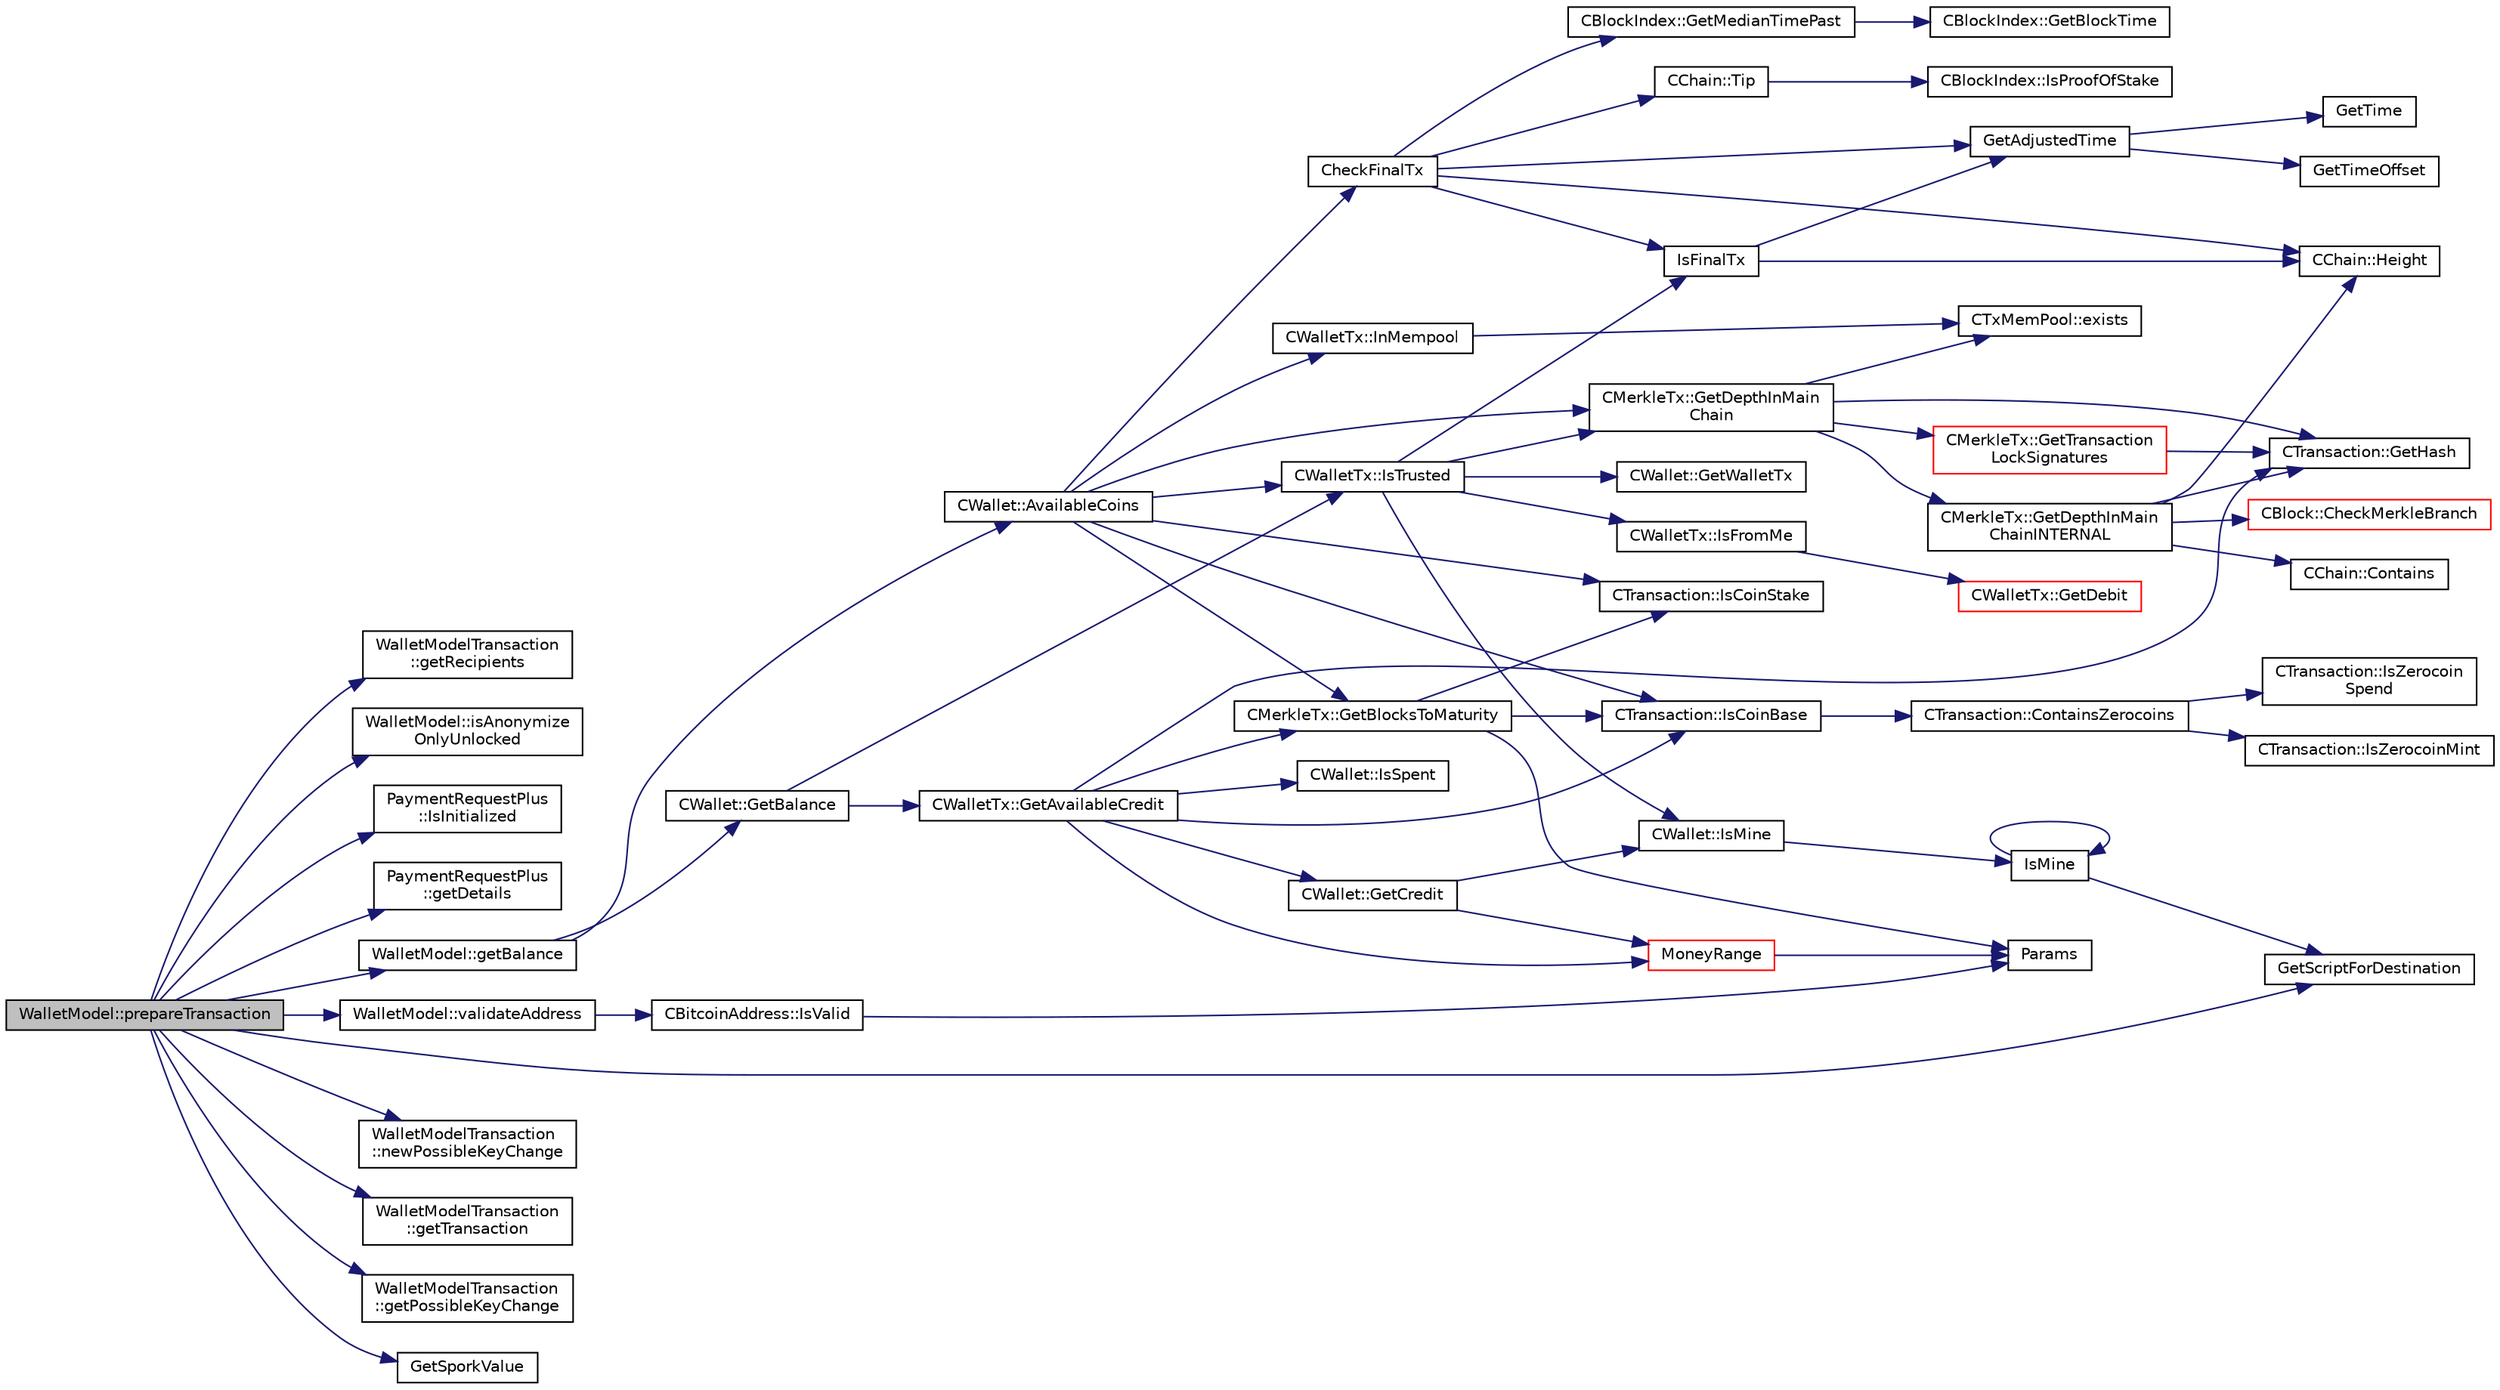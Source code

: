 digraph "WalletModel::prepareTransaction"
{
  edge [fontname="Helvetica",fontsize="10",labelfontname="Helvetica",labelfontsize="10"];
  node [fontname="Helvetica",fontsize="10",shape=record];
  rankdir="LR";
  Node1179 [label="WalletModel::prepareTransaction",height=0.2,width=0.4,color="black", fillcolor="grey75", style="filled", fontcolor="black"];
  Node1179 -> Node1180 [color="midnightblue",fontsize="10",style="solid",fontname="Helvetica"];
  Node1180 [label="WalletModelTransaction\l::getRecipients",height=0.2,width=0.4,color="black", fillcolor="white", style="filled",URL="$class_wallet_model_transaction.html#a477180740c53bbbaed217faec2ccb8fa"];
  Node1179 -> Node1181 [color="midnightblue",fontsize="10",style="solid",fontname="Helvetica"];
  Node1181 [label="WalletModel::isAnonymize\lOnlyUnlocked",height=0.2,width=0.4,color="black", fillcolor="white", style="filled",URL="$class_wallet_model.html#ad170da7fccb70726a4527d67c8f26340"];
  Node1179 -> Node1182 [color="midnightblue",fontsize="10",style="solid",fontname="Helvetica"];
  Node1182 [label="PaymentRequestPlus\l::IsInitialized",height=0.2,width=0.4,color="black", fillcolor="white", style="filled",URL="$class_payment_request_plus.html#aa3d8c57af7c7bc4ffbc31da32e5a40a6"];
  Node1179 -> Node1183 [color="midnightblue",fontsize="10",style="solid",fontname="Helvetica"];
  Node1183 [label="PaymentRequestPlus\l::getDetails",height=0.2,width=0.4,color="black", fillcolor="white", style="filled",URL="$class_payment_request_plus.html#ab0ebee8009c066b45811fe59a07da230"];
  Node1179 -> Node1184 [color="midnightblue",fontsize="10",style="solid",fontname="Helvetica"];
  Node1184 [label="WalletModel::validateAddress",height=0.2,width=0.4,color="black", fillcolor="white", style="filled",URL="$class_wallet_model.html#a04604615253aeaae1253b1412a70a1f7"];
  Node1184 -> Node1185 [color="midnightblue",fontsize="10",style="solid",fontname="Helvetica"];
  Node1185 [label="CBitcoinAddress::IsValid",height=0.2,width=0.4,color="black", fillcolor="white", style="filled",URL="$class_c_bitcoin_address.html#ab39907ce6895062a8f8bf585270ef13b"];
  Node1185 -> Node1186 [color="midnightblue",fontsize="10",style="solid",fontname="Helvetica"];
  Node1186 [label="Params",height=0.2,width=0.4,color="black", fillcolor="white", style="filled",URL="$chainparams_8cpp.html#ace5c5b706d71a324a417dd2db394fd4a",tooltip="Return the currently selected parameters. "];
  Node1179 -> Node1187 [color="midnightblue",fontsize="10",style="solid",fontname="Helvetica"];
  Node1187 [label="GetScriptForDestination",height=0.2,width=0.4,color="black", fillcolor="white", style="filled",URL="$standard_8cpp.html#ae40f28d3b46c21033f6ee1f1200d0321"];
  Node1179 -> Node1188 [color="midnightblue",fontsize="10",style="solid",fontname="Helvetica"];
  Node1188 [label="WalletModel::getBalance",height=0.2,width=0.4,color="black", fillcolor="white", style="filled",URL="$class_wallet_model.html#a4d2cb225a19b89c64f4b5d81faf89beb"];
  Node1188 -> Node1189 [color="midnightblue",fontsize="10",style="solid",fontname="Helvetica"];
  Node1189 [label="CWallet::AvailableCoins",height=0.2,width=0.4,color="black", fillcolor="white", style="filled",URL="$group___actions.html#ga8110e889be0f5915104e07bfe3839c68",tooltip="populate vCoins with vector of available COutputs. "];
  Node1189 -> Node1190 [color="midnightblue",fontsize="10",style="solid",fontname="Helvetica"];
  Node1190 [label="CheckFinalTx",height=0.2,width=0.4,color="black", fillcolor="white", style="filled",URL="$main_8cpp.html#a7e254ea66e047c3d3ed0bedc5997fc4f",tooltip="Check if transaction will be final in the next block to be created. "];
  Node1190 -> Node1191 [color="midnightblue",fontsize="10",style="solid",fontname="Helvetica"];
  Node1191 [label="CChain::Height",height=0.2,width=0.4,color="black", fillcolor="white", style="filled",URL="$class_c_chain.html#ad4758bc8872ce065a9579f77c3171d40",tooltip="Return the maximal height in the chain. "];
  Node1190 -> Node1192 [color="midnightblue",fontsize="10",style="solid",fontname="Helvetica"];
  Node1192 [label="CChain::Tip",height=0.2,width=0.4,color="black", fillcolor="white", style="filled",URL="$class_c_chain.html#a40ccefec14f8f3195c08c827af8cf412",tooltip="Returns the index entry for the tip of this chain, or NULL if none. "];
  Node1192 -> Node1193 [color="midnightblue",fontsize="10",style="solid",fontname="Helvetica"];
  Node1193 [label="CBlockIndex::IsProofOfStake",height=0.2,width=0.4,color="black", fillcolor="white", style="filled",URL="$class_c_block_index.html#a2438a891e9d43821c0d99e1bdac56fde"];
  Node1190 -> Node1194 [color="midnightblue",fontsize="10",style="solid",fontname="Helvetica"];
  Node1194 [label="CBlockIndex::GetMedianTimePast",height=0.2,width=0.4,color="black", fillcolor="white", style="filled",URL="$class_c_block_index.html#aa9bd0ab02cf8b9c866618cee3a5a0583"];
  Node1194 -> Node1195 [color="midnightblue",fontsize="10",style="solid",fontname="Helvetica"];
  Node1195 [label="CBlockIndex::GetBlockTime",height=0.2,width=0.4,color="black", fillcolor="white", style="filled",URL="$class_c_block_index.html#a9fe0d4463c07c466f66252e8eec25f5c"];
  Node1190 -> Node1196 [color="midnightblue",fontsize="10",style="solid",fontname="Helvetica"];
  Node1196 [label="GetAdjustedTime",height=0.2,width=0.4,color="black", fillcolor="white", style="filled",URL="$timedata_8cpp.html#a09f81b9c7650f898cf3cf305b87547e6"];
  Node1196 -> Node1197 [color="midnightblue",fontsize="10",style="solid",fontname="Helvetica"];
  Node1197 [label="GetTime",height=0.2,width=0.4,color="black", fillcolor="white", style="filled",URL="$utiltime_8cpp.html#a46fac5fba8ba905b5f9acb364f5d8c6f",tooltip="For unit testing. "];
  Node1196 -> Node1198 [color="midnightblue",fontsize="10",style="solid",fontname="Helvetica"];
  Node1198 [label="GetTimeOffset",height=0.2,width=0.4,color="black", fillcolor="white", style="filled",URL="$timedata_8cpp.html#a50ca5344c75631267633f15cfe5e983e",tooltip="\"Never go to sea with two chronometers; take one or three.\" Our three time sources are: ..."];
  Node1190 -> Node1199 [color="midnightblue",fontsize="10",style="solid",fontname="Helvetica"];
  Node1199 [label="IsFinalTx",height=0.2,width=0.4,color="black", fillcolor="white", style="filled",URL="$main_8cpp.html#adc332cd7ac94e639bb4239618341be19"];
  Node1199 -> Node1191 [color="midnightblue",fontsize="10",style="solid",fontname="Helvetica"];
  Node1199 -> Node1196 [color="midnightblue",fontsize="10",style="solid",fontname="Helvetica"];
  Node1189 -> Node1200 [color="midnightblue",fontsize="10",style="solid",fontname="Helvetica"];
  Node1200 [label="CWalletTx::IsTrusted",height=0.2,width=0.4,color="black", fillcolor="white", style="filled",URL="$class_c_wallet_tx.html#a71efb0d5b5def8ae00a1d74b8741bfcb"];
  Node1200 -> Node1199 [color="midnightblue",fontsize="10",style="solid",fontname="Helvetica"];
  Node1200 -> Node1201 [color="midnightblue",fontsize="10",style="solid",fontname="Helvetica"];
  Node1201 [label="CMerkleTx::GetDepthInMain\lChain",height=0.2,width=0.4,color="black", fillcolor="white", style="filled",URL="$class_c_merkle_tx.html#a5bf3a355593ecce5799de92d013149b1",tooltip="Return depth of transaction in blockchain: -1 : not in blockchain, and not in memory pool (conflicted..."];
  Node1201 -> Node1202 [color="midnightblue",fontsize="10",style="solid",fontname="Helvetica"];
  Node1202 [label="CMerkleTx::GetDepthInMain\lChainINTERNAL",height=0.2,width=0.4,color="black", fillcolor="white", style="filled",URL="$class_c_merkle_tx.html#ada4285bcdc83c90dc5829d9902b1271c"];
  Node1202 -> Node1203 [color="midnightblue",fontsize="10",style="solid",fontname="Helvetica"];
  Node1203 [label="CChain::Contains",height=0.2,width=0.4,color="black", fillcolor="white", style="filled",URL="$class_c_chain.html#af1786dc229c215dea7f727c11df2c8dc",tooltip="Efficiently check whether a block is present in this chain. "];
  Node1202 -> Node1204 [color="midnightblue",fontsize="10",style="solid",fontname="Helvetica"];
  Node1204 [label="CBlock::CheckMerkleBranch",height=0.2,width=0.4,color="red", fillcolor="white", style="filled",URL="$class_c_block.html#a81684cf96f6fb6731c869865b80d1ccd"];
  Node1202 -> Node1206 [color="midnightblue",fontsize="10",style="solid",fontname="Helvetica"];
  Node1206 [label="CTransaction::GetHash",height=0.2,width=0.4,color="black", fillcolor="white", style="filled",URL="$class_c_transaction.html#a7efd1379de830341417c0bfa23a149aa"];
  Node1202 -> Node1191 [color="midnightblue",fontsize="10",style="solid",fontname="Helvetica"];
  Node1201 -> Node1207 [color="midnightblue",fontsize="10",style="solid",fontname="Helvetica"];
  Node1207 [label="CTxMemPool::exists",height=0.2,width=0.4,color="black", fillcolor="white", style="filled",URL="$class_c_tx_mem_pool.html#adba06e79be4a1a092dd2db8290733be7"];
  Node1201 -> Node1206 [color="midnightblue",fontsize="10",style="solid",fontname="Helvetica"];
  Node1201 -> Node1208 [color="midnightblue",fontsize="10",style="solid",fontname="Helvetica"];
  Node1208 [label="CMerkleTx::GetTransaction\lLockSignatures",height=0.2,width=0.4,color="red", fillcolor="white", style="filled",URL="$class_c_merkle_tx.html#a29ab20d0785095dba254ca1050ba6989"];
  Node1208 -> Node1206 [color="midnightblue",fontsize="10",style="solid",fontname="Helvetica"];
  Node1200 -> Node1211 [color="midnightblue",fontsize="10",style="solid",fontname="Helvetica"];
  Node1211 [label="CWalletTx::IsFromMe",height=0.2,width=0.4,color="black", fillcolor="white", style="filled",URL="$class_c_wallet_tx.html#a4b4fdec025af8171852c3eece1c2508f"];
  Node1211 -> Node1212 [color="midnightblue",fontsize="10",style="solid",fontname="Helvetica"];
  Node1212 [label="CWalletTx::GetDebit",height=0.2,width=0.4,color="red", fillcolor="white", style="filled",URL="$class_c_wallet_tx.html#a7757c17a323e5f6f75c92acb398d3568",tooltip="filter decides which addresses will count towards the debit "];
  Node1200 -> Node1215 [color="midnightblue",fontsize="10",style="solid",fontname="Helvetica"];
  Node1215 [label="CWallet::GetWalletTx",height=0.2,width=0.4,color="black", fillcolor="white", style="filled",URL="$group__map_wallet.html#gac496716bb889a5934fa27398aeb2330a"];
  Node1200 -> Node1216 [color="midnightblue",fontsize="10",style="solid",fontname="Helvetica"];
  Node1216 [label="CWallet::IsMine",height=0.2,width=0.4,color="black", fillcolor="white", style="filled",URL="$group__map_wallet.html#ga4eada57edc1c443564b8cc9b853d955c"];
  Node1216 -> Node1214 [color="midnightblue",fontsize="10",style="solid",fontname="Helvetica"];
  Node1214 [label="IsMine",height=0.2,width=0.4,color="black", fillcolor="white", style="filled",URL="$wallet__ismine_8cpp.html#adc59cf67d903c1ba1ef225561b85bfce"];
  Node1214 -> Node1187 [color="midnightblue",fontsize="10",style="solid",fontname="Helvetica"];
  Node1214 -> Node1214 [color="midnightblue",fontsize="10",style="solid",fontname="Helvetica"];
  Node1189 -> Node1217 [color="midnightblue",fontsize="10",style="solid",fontname="Helvetica"];
  Node1217 [label="CTransaction::IsCoinBase",height=0.2,width=0.4,color="black", fillcolor="white", style="filled",URL="$class_c_transaction.html#a96256e8ac1bf79ad9c057e48c41132dd"];
  Node1217 -> Node1218 [color="midnightblue",fontsize="10",style="solid",fontname="Helvetica"];
  Node1218 [label="CTransaction::ContainsZerocoins",height=0.2,width=0.4,color="black", fillcolor="white", style="filled",URL="$class_c_transaction.html#a613051e8e5651a7500cb455f37dd1116"];
  Node1218 -> Node1219 [color="midnightblue",fontsize="10",style="solid",fontname="Helvetica"];
  Node1219 [label="CTransaction::IsZerocoin\lSpend",height=0.2,width=0.4,color="black", fillcolor="white", style="filled",URL="$class_c_transaction.html#a4cda5603795c5f9179d4c8bd43f809cd"];
  Node1218 -> Node1220 [color="midnightblue",fontsize="10",style="solid",fontname="Helvetica"];
  Node1220 [label="CTransaction::IsZerocoinMint",height=0.2,width=0.4,color="black", fillcolor="white", style="filled",URL="$class_c_transaction.html#ab91efb1c2312e6feeecfbbfff11abbb1"];
  Node1189 -> Node1221 [color="midnightblue",fontsize="10",style="solid",fontname="Helvetica"];
  Node1221 [label="CTransaction::IsCoinStake",height=0.2,width=0.4,color="black", fillcolor="white", style="filled",URL="$class_c_transaction.html#ace4278a41a296d40dcf5fb2b9cf007ec"];
  Node1189 -> Node1222 [color="midnightblue",fontsize="10",style="solid",fontname="Helvetica"];
  Node1222 [label="CMerkleTx::GetBlocksToMaturity",height=0.2,width=0.4,color="black", fillcolor="white", style="filled",URL="$class_c_merkle_tx.html#a69ebd437f7b44169659c3527fe73b6ab"];
  Node1222 -> Node1217 [color="midnightblue",fontsize="10",style="solid",fontname="Helvetica"];
  Node1222 -> Node1221 [color="midnightblue",fontsize="10",style="solid",fontname="Helvetica"];
  Node1222 -> Node1186 [color="midnightblue",fontsize="10",style="solid",fontname="Helvetica"];
  Node1189 -> Node1201 [color="midnightblue",fontsize="10",style="solid",fontname="Helvetica"];
  Node1189 -> Node1223 [color="midnightblue",fontsize="10",style="solid",fontname="Helvetica"];
  Node1223 [label="CWalletTx::InMempool",height=0.2,width=0.4,color="black", fillcolor="white", style="filled",URL="$group__map_wallet.html#gae4af382e1eeba62ee7e84100c7234f23"];
  Node1223 -> Node1207 [color="midnightblue",fontsize="10",style="solid",fontname="Helvetica"];
  Node1188 -> Node1224 [color="midnightblue",fontsize="10",style="solid",fontname="Helvetica"];
  Node1224 [label="CWallet::GetBalance",height=0.2,width=0.4,color="black", fillcolor="white", style="filled",URL="$group___actions.html#gaa6522c2833bc0a84d216cf102b51ba05"];
  Node1224 -> Node1200 [color="midnightblue",fontsize="10",style="solid",fontname="Helvetica"];
  Node1224 -> Node1225 [color="midnightblue",fontsize="10",style="solid",fontname="Helvetica"];
  Node1225 [label="CWalletTx::GetAvailableCredit",height=0.2,width=0.4,color="black", fillcolor="white", style="filled",URL="$class_c_wallet_tx.html#af3c82ba365c720dd3d929b86bf432ef6"];
  Node1225 -> Node1217 [color="midnightblue",fontsize="10",style="solid",fontname="Helvetica"];
  Node1225 -> Node1222 [color="midnightblue",fontsize="10",style="solid",fontname="Helvetica"];
  Node1225 -> Node1206 [color="midnightblue",fontsize="10",style="solid",fontname="Helvetica"];
  Node1225 -> Node1226 [color="midnightblue",fontsize="10",style="solid",fontname="Helvetica"];
  Node1226 [label="CWallet::IsSpent",height=0.2,width=0.4,color="black", fillcolor="white", style="filled",URL="$group__map_wallet.html#ga6adcf1c224ed3c3fe4b0b19f6fca75d8",tooltip="Outpoint is spent if any non-conflicted transaction spends it: "];
  Node1225 -> Node1227 [color="midnightblue",fontsize="10",style="solid",fontname="Helvetica"];
  Node1227 [label="CWallet::GetCredit",height=0.2,width=0.4,color="black", fillcolor="white", style="filled",URL="$class_c_wallet.html#aa60b69c7d4ea6063ed83b13d7c6fe695"];
  Node1227 -> Node1228 [color="midnightblue",fontsize="10",style="solid",fontname="Helvetica"];
  Node1228 [label="MoneyRange",height=0.2,width=0.4,color="red", fillcolor="white", style="filled",URL="$main_8cpp.html#a0529385ca34689843ef65d844a67c945"];
  Node1228 -> Node1186 [color="midnightblue",fontsize="10",style="solid",fontname="Helvetica"];
  Node1227 -> Node1216 [color="midnightblue",fontsize="10",style="solid",fontname="Helvetica"];
  Node1225 -> Node1228 [color="midnightblue",fontsize="10",style="solid",fontname="Helvetica"];
  Node1179 -> Node1230 [color="midnightblue",fontsize="10",style="solid",fontname="Helvetica"];
  Node1230 [label="WalletModelTransaction\l::newPossibleKeyChange",height=0.2,width=0.4,color="black", fillcolor="white", style="filled",URL="$class_wallet_model_transaction.html#af6e3adde528f4578145be97699c45bb8"];
  Node1179 -> Node1231 [color="midnightblue",fontsize="10",style="solid",fontname="Helvetica"];
  Node1231 [label="WalletModelTransaction\l::getTransaction",height=0.2,width=0.4,color="black", fillcolor="white", style="filled",URL="$class_wallet_model_transaction.html#a1db8f14976edf56a7678d9f7b390c0c5"];
  Node1179 -> Node1232 [color="midnightblue",fontsize="10",style="solid",fontname="Helvetica"];
  Node1232 [label="WalletModelTransaction\l::getPossibleKeyChange",height=0.2,width=0.4,color="black", fillcolor="white", style="filled",URL="$class_wallet_model_transaction.html#a58835446dab9397f823106d4a6ba6812"];
  Node1179 -> Node1210 [color="midnightblue",fontsize="10",style="solid",fontname="Helvetica"];
  Node1210 [label="GetSporkValue",height=0.2,width=0.4,color="black", fillcolor="white", style="filled",URL="$spork_8cpp.html#a7125c44e1c9a54dc7c28556b3fb24a8f"];
}
